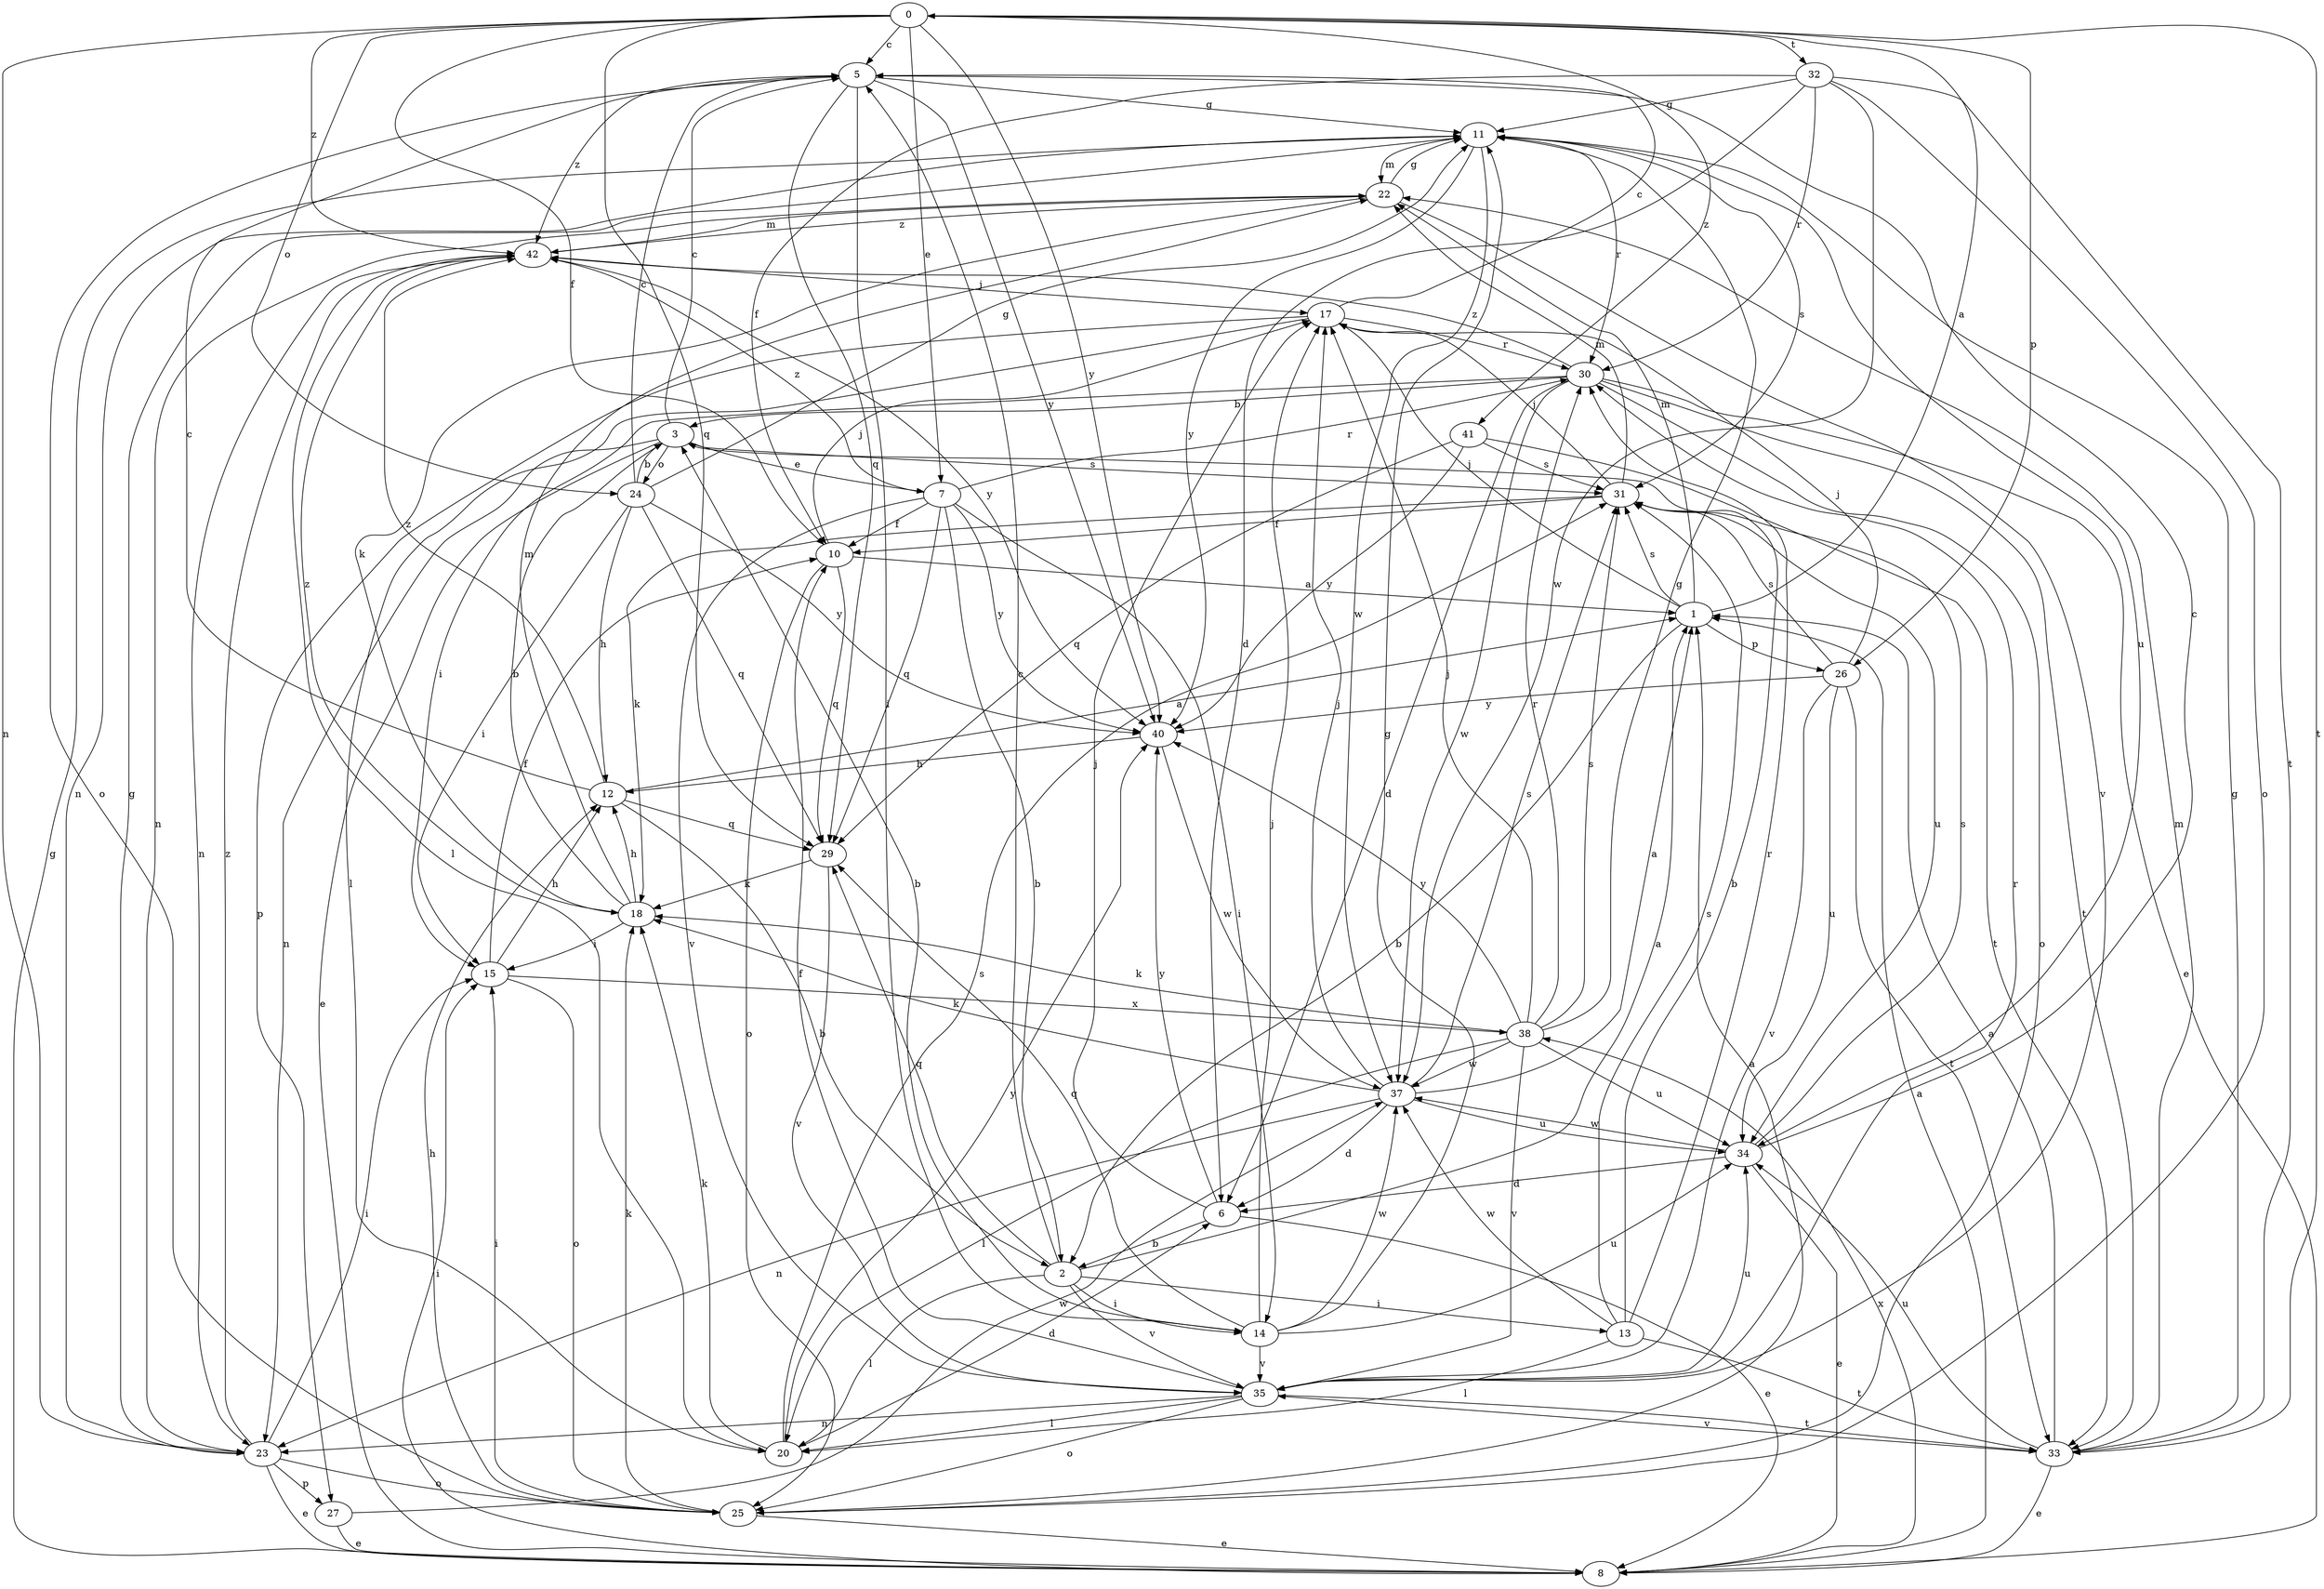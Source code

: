 strict digraph  {
0;
1;
2;
3;
5;
6;
7;
8;
10;
11;
12;
13;
14;
15;
17;
18;
20;
22;
23;
24;
25;
26;
27;
29;
30;
31;
32;
33;
34;
35;
37;
38;
40;
41;
42;
0 -> 5  [label=c];
0 -> 7  [label=e];
0 -> 10  [label=f];
0 -> 23  [label=n];
0 -> 24  [label=o];
0 -> 26  [label=p];
0 -> 29  [label=q];
0 -> 32  [label=t];
0 -> 33  [label=t];
0 -> 40  [label=y];
0 -> 41  [label=z];
0 -> 42  [label=z];
1 -> 0  [label=a];
1 -> 2  [label=b];
1 -> 17  [label=j];
1 -> 22  [label=m];
1 -> 26  [label=p];
1 -> 31  [label=s];
2 -> 1  [label=a];
2 -> 5  [label=c];
2 -> 13  [label=i];
2 -> 14  [label=i];
2 -> 20  [label=l];
2 -> 29  [label=q];
2 -> 35  [label=v];
3 -> 5  [label=c];
3 -> 7  [label=e];
3 -> 8  [label=e];
3 -> 23  [label=n];
3 -> 24  [label=o];
3 -> 31  [label=s];
5 -> 11  [label=g];
5 -> 14  [label=i];
5 -> 25  [label=o];
5 -> 29  [label=q];
5 -> 40  [label=y];
5 -> 42  [label=z];
6 -> 2  [label=b];
6 -> 8  [label=e];
6 -> 17  [label=j];
6 -> 40  [label=y];
7 -> 2  [label=b];
7 -> 10  [label=f];
7 -> 14  [label=i];
7 -> 29  [label=q];
7 -> 30  [label=r];
7 -> 35  [label=v];
7 -> 40  [label=y];
7 -> 42  [label=z];
8 -> 1  [label=a];
8 -> 11  [label=g];
8 -> 15  [label=i];
8 -> 38  [label=x];
10 -> 1  [label=a];
10 -> 17  [label=j];
10 -> 25  [label=o];
10 -> 29  [label=q];
11 -> 22  [label=m];
11 -> 23  [label=n];
11 -> 30  [label=r];
11 -> 31  [label=s];
11 -> 34  [label=u];
11 -> 37  [label=w];
11 -> 40  [label=y];
12 -> 1  [label=a];
12 -> 2  [label=b];
12 -> 5  [label=c];
12 -> 29  [label=q];
12 -> 42  [label=z];
13 -> 3  [label=b];
13 -> 20  [label=l];
13 -> 30  [label=r];
13 -> 31  [label=s];
13 -> 33  [label=t];
13 -> 37  [label=w];
14 -> 3  [label=b];
14 -> 11  [label=g];
14 -> 17  [label=j];
14 -> 29  [label=q];
14 -> 34  [label=u];
14 -> 35  [label=v];
14 -> 37  [label=w];
15 -> 10  [label=f];
15 -> 12  [label=h];
15 -> 25  [label=o];
15 -> 38  [label=x];
17 -> 5  [label=c];
17 -> 20  [label=l];
17 -> 27  [label=p];
17 -> 30  [label=r];
18 -> 3  [label=b];
18 -> 12  [label=h];
18 -> 15  [label=i];
18 -> 22  [label=m];
18 -> 42  [label=z];
20 -> 6  [label=d];
20 -> 18  [label=k];
20 -> 31  [label=s];
20 -> 40  [label=y];
22 -> 11  [label=g];
22 -> 18  [label=k];
22 -> 23  [label=n];
22 -> 35  [label=v];
22 -> 42  [label=z];
23 -> 8  [label=e];
23 -> 11  [label=g];
23 -> 15  [label=i];
23 -> 25  [label=o];
23 -> 27  [label=p];
23 -> 42  [label=z];
24 -> 3  [label=b];
24 -> 5  [label=c];
24 -> 11  [label=g];
24 -> 12  [label=h];
24 -> 15  [label=i];
24 -> 29  [label=q];
24 -> 40  [label=y];
25 -> 1  [label=a];
25 -> 8  [label=e];
25 -> 12  [label=h];
25 -> 15  [label=i];
25 -> 18  [label=k];
26 -> 17  [label=j];
26 -> 31  [label=s];
26 -> 33  [label=t];
26 -> 34  [label=u];
26 -> 35  [label=v];
26 -> 40  [label=y];
27 -> 8  [label=e];
27 -> 37  [label=w];
29 -> 18  [label=k];
29 -> 35  [label=v];
30 -> 3  [label=b];
30 -> 6  [label=d];
30 -> 8  [label=e];
30 -> 15  [label=i];
30 -> 25  [label=o];
30 -> 33  [label=t];
30 -> 37  [label=w];
30 -> 42  [label=z];
31 -> 10  [label=f];
31 -> 17  [label=j];
31 -> 18  [label=k];
31 -> 22  [label=m];
31 -> 34  [label=u];
32 -> 6  [label=d];
32 -> 10  [label=f];
32 -> 11  [label=g];
32 -> 25  [label=o];
32 -> 30  [label=r];
32 -> 33  [label=t];
32 -> 37  [label=w];
33 -> 1  [label=a];
33 -> 8  [label=e];
33 -> 11  [label=g];
33 -> 22  [label=m];
33 -> 34  [label=u];
33 -> 35  [label=v];
34 -> 5  [label=c];
34 -> 6  [label=d];
34 -> 8  [label=e];
34 -> 31  [label=s];
34 -> 37  [label=w];
35 -> 10  [label=f];
35 -> 20  [label=l];
35 -> 23  [label=n];
35 -> 25  [label=o];
35 -> 30  [label=r];
35 -> 33  [label=t];
35 -> 34  [label=u];
37 -> 1  [label=a];
37 -> 6  [label=d];
37 -> 17  [label=j];
37 -> 18  [label=k];
37 -> 23  [label=n];
37 -> 31  [label=s];
37 -> 34  [label=u];
38 -> 11  [label=g];
38 -> 17  [label=j];
38 -> 18  [label=k];
38 -> 20  [label=l];
38 -> 30  [label=r];
38 -> 31  [label=s];
38 -> 34  [label=u];
38 -> 35  [label=v];
38 -> 37  [label=w];
38 -> 40  [label=y];
40 -> 12  [label=h];
40 -> 37  [label=w];
41 -> 29  [label=q];
41 -> 31  [label=s];
41 -> 33  [label=t];
41 -> 40  [label=y];
42 -> 17  [label=j];
42 -> 20  [label=l];
42 -> 22  [label=m];
42 -> 23  [label=n];
42 -> 40  [label=y];
}
